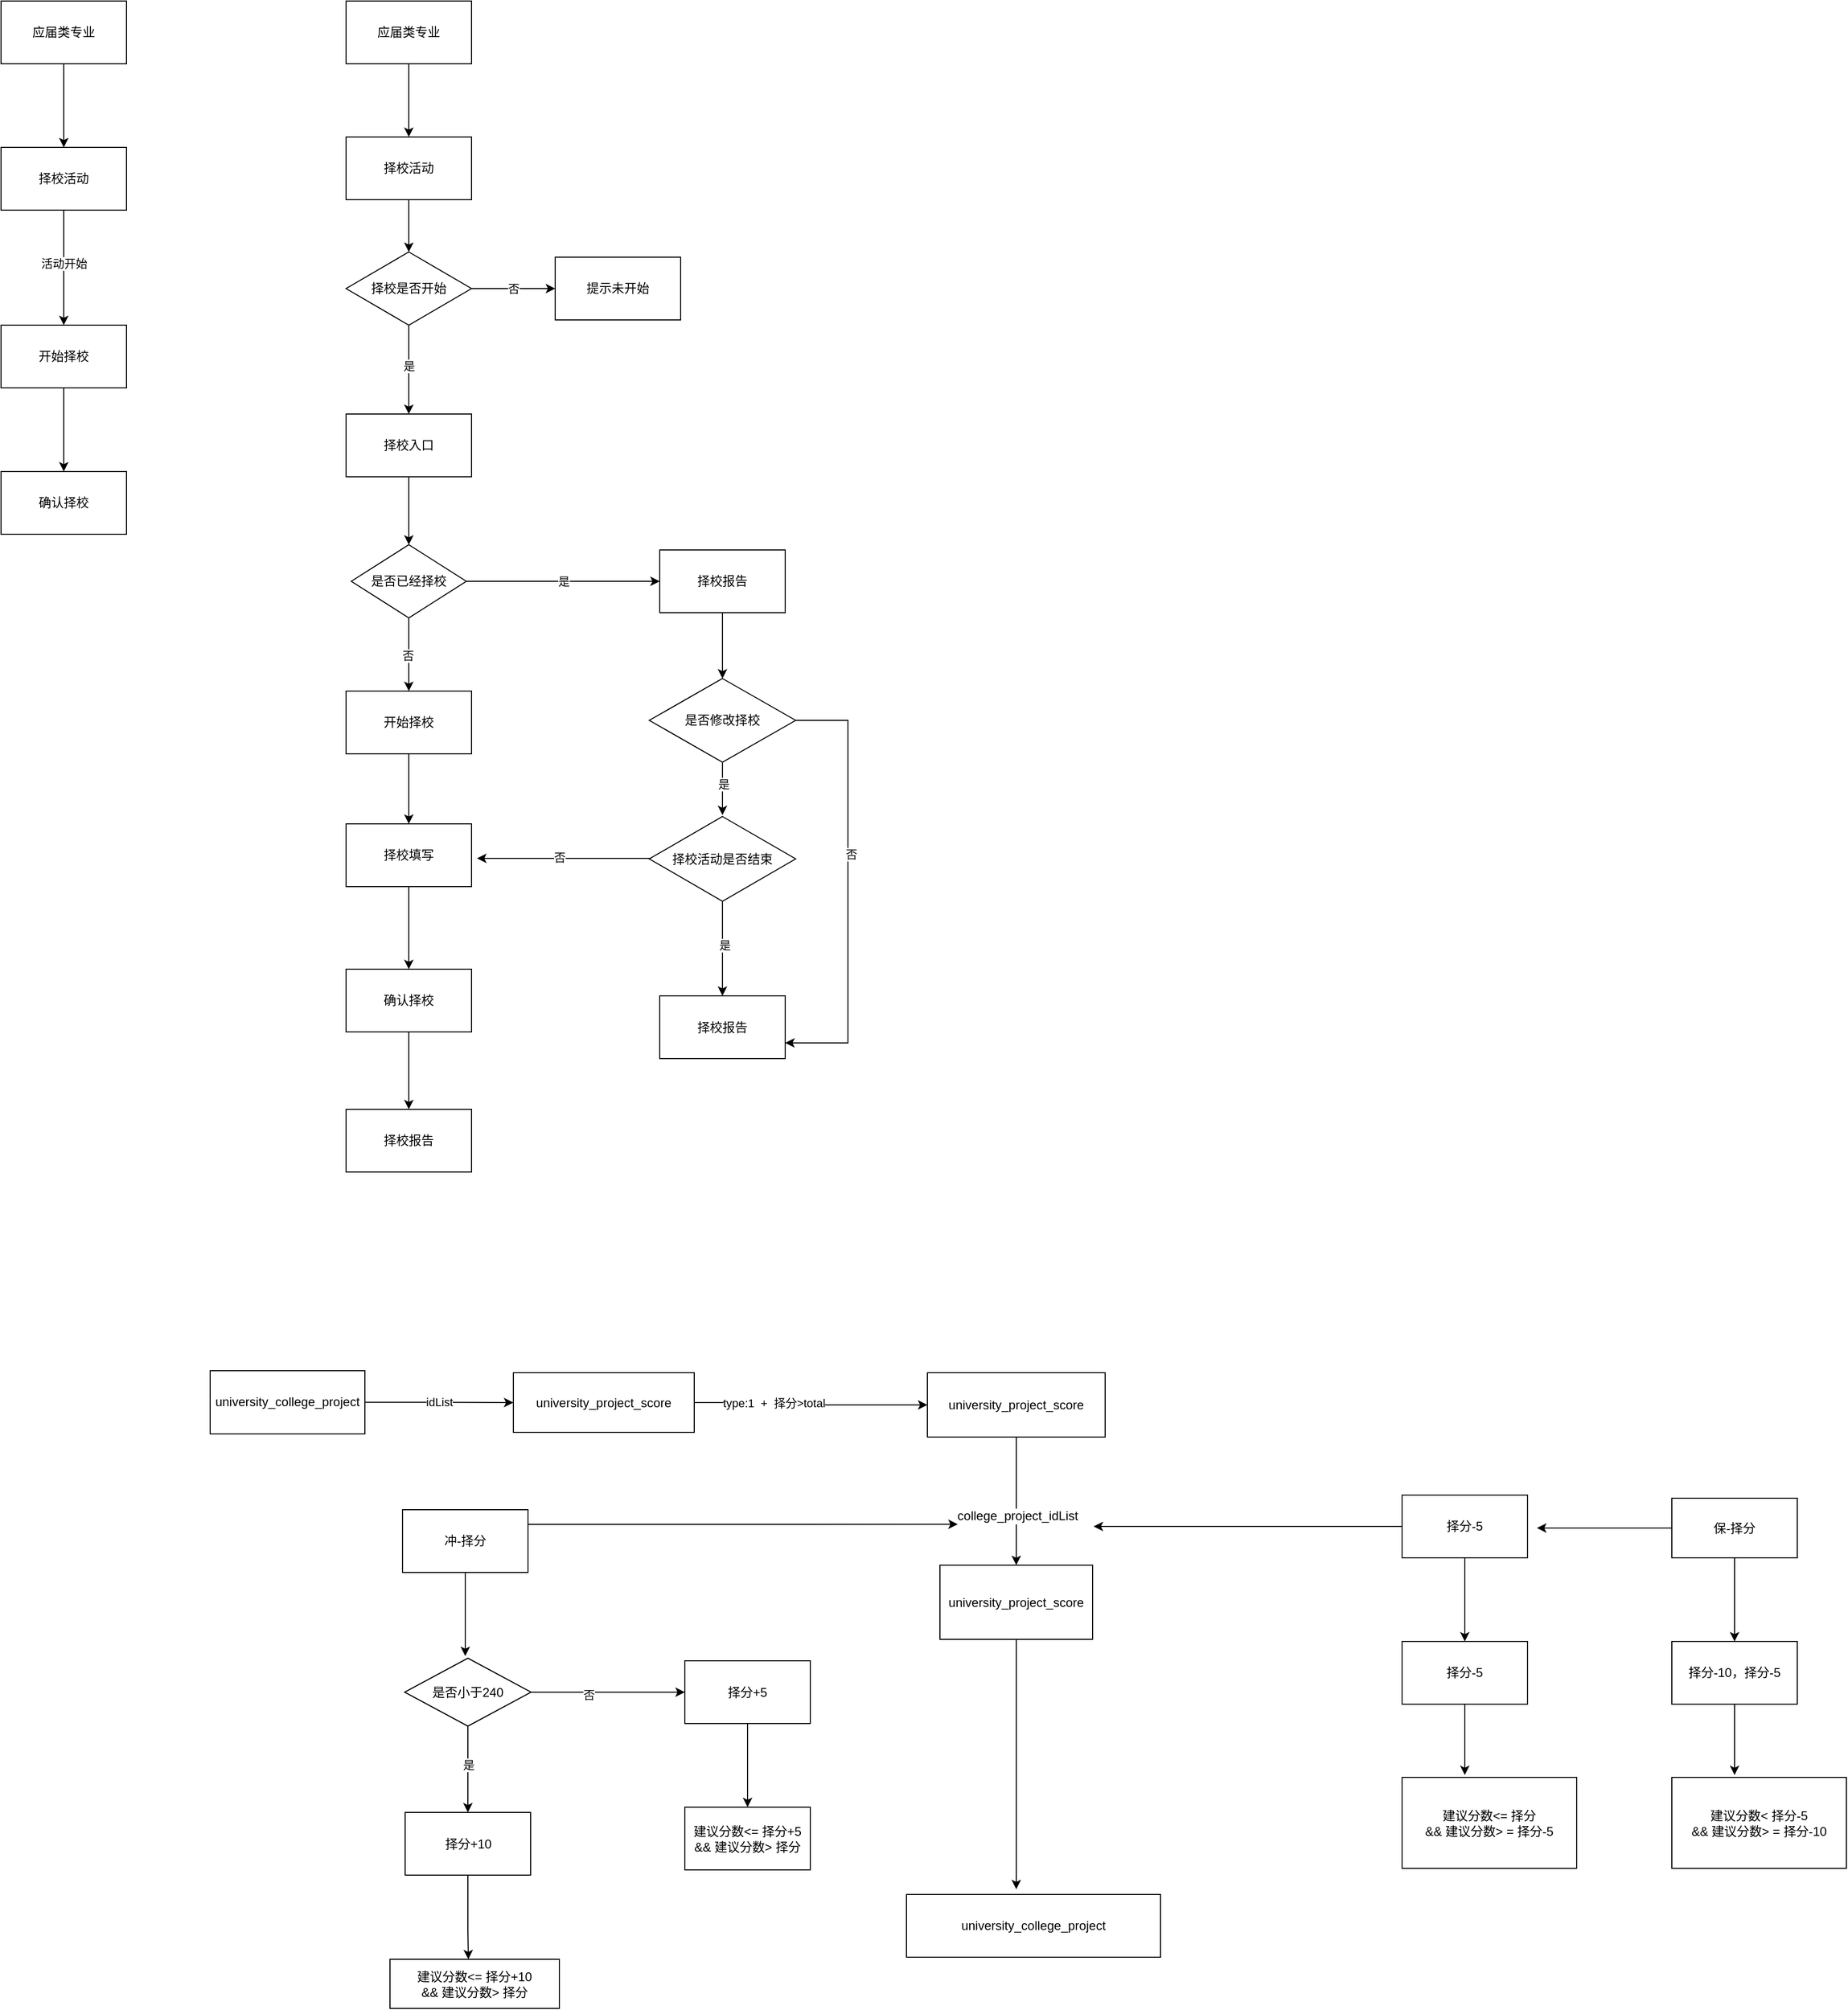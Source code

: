 <mxfile version="24.7.7">
  <diagram name="第 1 页" id="IfR0F0eXtp_YUX7GGGnf">
    <mxGraphModel dx="1647" dy="893" grid="0" gridSize="10" guides="1" tooltips="1" connect="1" arrows="1" fold="1" page="0" pageScale="1" pageWidth="827" pageHeight="1169" math="0" shadow="0">
      <root>
        <mxCell id="0" />
        <mxCell id="1" parent="0" />
        <mxCell id="ESgD27TMCKR_9v-paacK-3" value="" style="edgeStyle=orthogonalEdgeStyle;rounded=0;orthogonalLoop=1;jettySize=auto;html=1;" parent="1" source="ESgD27TMCKR_9v-paacK-1" target="ESgD27TMCKR_9v-paacK-2" edge="1">
          <mxGeometry relative="1" as="geometry" />
        </mxCell>
        <mxCell id="ESgD27TMCKR_9v-paacK-4" value="活动开始" style="edgeLabel;html=1;align=center;verticalAlign=middle;resizable=0;points=[];" parent="ESgD27TMCKR_9v-paacK-3" vertex="1" connectable="0">
          <mxGeometry x="-0.081" relative="1" as="geometry">
            <mxPoint as="offset" />
          </mxGeometry>
        </mxCell>
        <mxCell id="ESgD27TMCKR_9v-paacK-1" value="择校活动" style="rounded=0;whiteSpace=wrap;html=1;" parent="1" vertex="1">
          <mxGeometry x="320" y="240" width="120" height="60" as="geometry" />
        </mxCell>
        <mxCell id="ESgD27TMCKR_9v-paacK-9" value="" style="edgeStyle=orthogonalEdgeStyle;rounded=0;orthogonalLoop=1;jettySize=auto;html=1;" parent="1" source="ESgD27TMCKR_9v-paacK-2" target="ESgD27TMCKR_9v-paacK-8" edge="1">
          <mxGeometry relative="1" as="geometry" />
        </mxCell>
        <mxCell id="ESgD27TMCKR_9v-paacK-2" value="开始择校" style="whiteSpace=wrap;html=1;rounded=0;" parent="1" vertex="1">
          <mxGeometry x="320" y="410" width="120" height="60" as="geometry" />
        </mxCell>
        <mxCell id="ESgD27TMCKR_9v-paacK-7" style="edgeStyle=orthogonalEdgeStyle;rounded=0;orthogonalLoop=1;jettySize=auto;html=1;entryX=0.5;entryY=0;entryDx=0;entryDy=0;" parent="1" source="ESgD27TMCKR_9v-paacK-5" target="ESgD27TMCKR_9v-paacK-1" edge="1">
          <mxGeometry relative="1" as="geometry" />
        </mxCell>
        <mxCell id="ESgD27TMCKR_9v-paacK-5" value="应届类专业" style="rounded=0;whiteSpace=wrap;html=1;" parent="1" vertex="1">
          <mxGeometry x="320" y="100" width="120" height="60" as="geometry" />
        </mxCell>
        <mxCell id="ESgD27TMCKR_9v-paacK-8" value="确认择校" style="whiteSpace=wrap;html=1;rounded=0;" parent="1" vertex="1">
          <mxGeometry x="320" y="550" width="120" height="60" as="geometry" />
        </mxCell>
        <mxCell id="ESgD27TMCKR_9v-paacK-29" style="edgeStyle=orthogonalEdgeStyle;rounded=0;orthogonalLoop=1;jettySize=auto;html=1;entryX=0.5;entryY=0;entryDx=0;entryDy=0;" parent="1" source="ESgD27TMCKR_9v-paacK-10" target="ESgD27TMCKR_9v-paacK-11" edge="1">
          <mxGeometry relative="1" as="geometry" />
        </mxCell>
        <mxCell id="ESgD27TMCKR_9v-paacK-10" value="应届类专业" style="rounded=0;whiteSpace=wrap;html=1;" parent="1" vertex="1">
          <mxGeometry x="650" y="100" width="120" height="60" as="geometry" />
        </mxCell>
        <mxCell id="ESgD27TMCKR_9v-paacK-14" value="" style="edgeStyle=orthogonalEdgeStyle;rounded=0;orthogonalLoop=1;jettySize=auto;html=1;" parent="1" source="ESgD27TMCKR_9v-paacK-11" target="ESgD27TMCKR_9v-paacK-13" edge="1">
          <mxGeometry relative="1" as="geometry" />
        </mxCell>
        <mxCell id="ESgD27TMCKR_9v-paacK-11" value="择校活动" style="rounded=0;whiteSpace=wrap;html=1;" parent="1" vertex="1">
          <mxGeometry x="650" y="230" width="120" height="60" as="geometry" />
        </mxCell>
        <mxCell id="ESgD27TMCKR_9v-paacK-16" value="" style="edgeStyle=orthogonalEdgeStyle;rounded=0;orthogonalLoop=1;jettySize=auto;html=1;" parent="1" source="ESgD27TMCKR_9v-paacK-13" target="ESgD27TMCKR_9v-paacK-15" edge="1">
          <mxGeometry relative="1" as="geometry" />
        </mxCell>
        <mxCell id="ESgD27TMCKR_9v-paacK-17" value="是" style="edgeLabel;html=1;align=center;verticalAlign=middle;resizable=0;points=[];" parent="ESgD27TMCKR_9v-paacK-16" vertex="1" connectable="0">
          <mxGeometry x="-0.077" y="1" relative="1" as="geometry">
            <mxPoint x="-1" as="offset" />
          </mxGeometry>
        </mxCell>
        <mxCell id="ESgD27TMCKR_9v-paacK-19" value="否" style="edgeStyle=orthogonalEdgeStyle;rounded=0;orthogonalLoop=1;jettySize=auto;html=1;" parent="1" source="ESgD27TMCKR_9v-paacK-13" target="ESgD27TMCKR_9v-paacK-18" edge="1">
          <mxGeometry relative="1" as="geometry" />
        </mxCell>
        <mxCell id="ESgD27TMCKR_9v-paacK-13" value="择校是否开始" style="rhombus;whiteSpace=wrap;html=1;rounded=0;" parent="1" vertex="1">
          <mxGeometry x="650" y="340" width="120" height="70" as="geometry" />
        </mxCell>
        <mxCell id="ESgD27TMCKR_9v-paacK-21" value="" style="edgeStyle=orthogonalEdgeStyle;rounded=0;orthogonalLoop=1;jettySize=auto;html=1;" parent="1" source="ESgD27TMCKR_9v-paacK-15" target="ESgD27TMCKR_9v-paacK-20" edge="1">
          <mxGeometry relative="1" as="geometry" />
        </mxCell>
        <mxCell id="ESgD27TMCKR_9v-paacK-15" value="择校入口" style="whiteSpace=wrap;html=1;rounded=0;" parent="1" vertex="1">
          <mxGeometry x="650" y="495" width="120" height="60" as="geometry" />
        </mxCell>
        <mxCell id="ESgD27TMCKR_9v-paacK-18" value="提示未开始" style="whiteSpace=wrap;html=1;rounded=0;" parent="1" vertex="1">
          <mxGeometry x="850" y="345" width="120" height="60" as="geometry" />
        </mxCell>
        <mxCell id="ESgD27TMCKR_9v-paacK-23" value="是" style="edgeStyle=orthogonalEdgeStyle;rounded=0;orthogonalLoop=1;jettySize=auto;html=1;" parent="1" source="ESgD27TMCKR_9v-paacK-20" target="ESgD27TMCKR_9v-paacK-22" edge="1">
          <mxGeometry relative="1" as="geometry" />
        </mxCell>
        <mxCell id="ESgD27TMCKR_9v-paacK-25" value="" style="edgeStyle=orthogonalEdgeStyle;rounded=0;orthogonalLoop=1;jettySize=auto;html=1;" parent="1" source="ESgD27TMCKR_9v-paacK-20" target="ESgD27TMCKR_9v-paacK-24" edge="1">
          <mxGeometry relative="1" as="geometry" />
        </mxCell>
        <mxCell id="ESgD27TMCKR_9v-paacK-26" value="否" style="edgeLabel;html=1;align=center;verticalAlign=middle;resizable=0;points=[];" parent="ESgD27TMCKR_9v-paacK-25" vertex="1" connectable="0">
          <mxGeometry x="0.022" y="-1" relative="1" as="geometry">
            <mxPoint as="offset" />
          </mxGeometry>
        </mxCell>
        <mxCell id="ESgD27TMCKR_9v-paacK-20" value="是否已经择校" style="rhombus;whiteSpace=wrap;html=1;rounded=0;" parent="1" vertex="1">
          <mxGeometry x="655" y="620" width="110" height="70" as="geometry" />
        </mxCell>
        <mxCell id="ESgD27TMCKR_9v-paacK-36" value="" style="edgeStyle=orthogonalEdgeStyle;rounded=0;orthogonalLoop=1;jettySize=auto;html=1;" parent="1" source="ESgD27TMCKR_9v-paacK-22" target="ESgD27TMCKR_9v-paacK-35" edge="1">
          <mxGeometry relative="1" as="geometry" />
        </mxCell>
        <mxCell id="ESgD27TMCKR_9v-paacK-22" value="择校报告" style="whiteSpace=wrap;html=1;rounded=0;" parent="1" vertex="1">
          <mxGeometry x="950" y="625" width="120" height="60" as="geometry" />
        </mxCell>
        <mxCell id="ESgD27TMCKR_9v-paacK-34" style="edgeStyle=orthogonalEdgeStyle;rounded=0;orthogonalLoop=1;jettySize=auto;html=1;entryX=0.5;entryY=0;entryDx=0;entryDy=0;" parent="1" source="ESgD27TMCKR_9v-paacK-24" target="ESgD27TMCKR_9v-paacK-27" edge="1">
          <mxGeometry relative="1" as="geometry">
            <mxPoint x="710" y="870" as="targetPoint" />
          </mxGeometry>
        </mxCell>
        <mxCell id="ESgD27TMCKR_9v-paacK-24" value="开始择校" style="whiteSpace=wrap;html=1;rounded=0;" parent="1" vertex="1">
          <mxGeometry x="650" y="760" width="120" height="60" as="geometry" />
        </mxCell>
        <mxCell id="ESgD27TMCKR_9v-paacK-31" value="" style="edgeStyle=orthogonalEdgeStyle;rounded=0;orthogonalLoop=1;jettySize=auto;html=1;" parent="1" source="ESgD27TMCKR_9v-paacK-27" target="ESgD27TMCKR_9v-paacK-30" edge="1">
          <mxGeometry relative="1" as="geometry" />
        </mxCell>
        <mxCell id="ESgD27TMCKR_9v-paacK-27" value="择校填写" style="whiteSpace=wrap;html=1;rounded=0;" parent="1" vertex="1">
          <mxGeometry x="650" y="887" width="120" height="60" as="geometry" />
        </mxCell>
        <mxCell id="ESgD27TMCKR_9v-paacK-41" value="" style="edgeStyle=orthogonalEdgeStyle;rounded=0;orthogonalLoop=1;jettySize=auto;html=1;" parent="1" source="ESgD27TMCKR_9v-paacK-30" target="ESgD27TMCKR_9v-paacK-40" edge="1">
          <mxGeometry relative="1" as="geometry" />
        </mxCell>
        <mxCell id="ESgD27TMCKR_9v-paacK-30" value="确认择校" style="whiteSpace=wrap;html=1;rounded=0;" parent="1" vertex="1">
          <mxGeometry x="650" y="1026" width="120" height="60" as="geometry" />
        </mxCell>
        <mxCell id="ESgD27TMCKR_9v-paacK-49" style="edgeStyle=orthogonalEdgeStyle;rounded=0;orthogonalLoop=1;jettySize=auto;html=1;" parent="1" source="ESgD27TMCKR_9v-paacK-35" edge="1">
          <mxGeometry relative="1" as="geometry">
            <mxPoint x="1010" y="878.674" as="targetPoint" />
          </mxGeometry>
        </mxCell>
        <mxCell id="ESgD27TMCKR_9v-paacK-52" value="是" style="edgeLabel;html=1;align=center;verticalAlign=middle;resizable=0;points=[];" parent="ESgD27TMCKR_9v-paacK-49" vertex="1" connectable="0">
          <mxGeometry x="-0.192" y="1" relative="1" as="geometry">
            <mxPoint as="offset" />
          </mxGeometry>
        </mxCell>
        <mxCell id="ESgD27TMCKR_9v-paacK-61" style="edgeStyle=orthogonalEdgeStyle;rounded=0;orthogonalLoop=1;jettySize=auto;html=1;entryX=1;entryY=0.75;entryDx=0;entryDy=0;" parent="1" source="ESgD27TMCKR_9v-paacK-35" target="ESgD27TMCKR_9v-paacK-58" edge="1">
          <mxGeometry relative="1" as="geometry">
            <Array as="points">
              <mxPoint x="1130" y="788" />
              <mxPoint x="1130" y="1097" />
            </Array>
          </mxGeometry>
        </mxCell>
        <mxCell id="ESgD27TMCKR_9v-paacK-62" value="否" style="edgeLabel;html=1;align=center;verticalAlign=middle;resizable=0;points=[];" parent="ESgD27TMCKR_9v-paacK-61" vertex="1" connectable="0">
          <mxGeometry x="-0.149" y="3" relative="1" as="geometry">
            <mxPoint as="offset" />
          </mxGeometry>
        </mxCell>
        <mxCell id="ESgD27TMCKR_9v-paacK-35" value="是否修改择校" style="rhombus;whiteSpace=wrap;html=1;rounded=0;" parent="1" vertex="1">
          <mxGeometry x="940" y="748" width="140" height="80" as="geometry" />
        </mxCell>
        <mxCell id="ESgD27TMCKR_9v-paacK-40" value="择校报告" style="whiteSpace=wrap;html=1;rounded=0;" parent="1" vertex="1">
          <mxGeometry x="650" y="1160" width="120" height="60" as="geometry" />
        </mxCell>
        <mxCell id="ESgD27TMCKR_9v-paacK-50" style="edgeStyle=orthogonalEdgeStyle;rounded=0;orthogonalLoop=1;jettySize=auto;html=1;" parent="1" source="ESgD27TMCKR_9v-paacK-48" edge="1">
          <mxGeometry relative="1" as="geometry">
            <mxPoint x="775.226" y="920" as="targetPoint" />
          </mxGeometry>
        </mxCell>
        <mxCell id="ESgD27TMCKR_9v-paacK-51" value="否" style="edgeLabel;html=1;align=center;verticalAlign=middle;resizable=0;points=[];" parent="ESgD27TMCKR_9v-paacK-50" vertex="1" connectable="0">
          <mxGeometry x="0.05" y="-1" relative="1" as="geometry">
            <mxPoint as="offset" />
          </mxGeometry>
        </mxCell>
        <mxCell id="ESgD27TMCKR_9v-paacK-59" value="" style="edgeStyle=orthogonalEdgeStyle;rounded=0;orthogonalLoop=1;jettySize=auto;html=1;" parent="1" source="ESgD27TMCKR_9v-paacK-48" target="ESgD27TMCKR_9v-paacK-58" edge="1">
          <mxGeometry relative="1" as="geometry" />
        </mxCell>
        <mxCell id="ESgD27TMCKR_9v-paacK-60" value="是" style="edgeLabel;html=1;align=center;verticalAlign=middle;resizable=0;points=[];" parent="ESgD27TMCKR_9v-paacK-59" vertex="1" connectable="0">
          <mxGeometry x="-0.072" y="2" relative="1" as="geometry">
            <mxPoint as="offset" />
          </mxGeometry>
        </mxCell>
        <mxCell id="ESgD27TMCKR_9v-paacK-48" value="择校活动是否结束" style="rhombus;whiteSpace=wrap;html=1;rounded=0;" parent="1" vertex="1">
          <mxGeometry x="940" y="880" width="140" height="81" as="geometry" />
        </mxCell>
        <mxCell id="ESgD27TMCKR_9v-paacK-58" value="择校报告" style="whiteSpace=wrap;html=1;rounded=0;" parent="1" vertex="1">
          <mxGeometry x="950" y="1051.5" width="120" height="60" as="geometry" />
        </mxCell>
        <mxCell id="F_RI2bbC2qj9kSmaWtf--4" value="idList" style="edgeStyle=orthogonalEdgeStyle;rounded=0;orthogonalLoop=1;jettySize=auto;html=1;" edge="1" parent="1" source="F_RI2bbC2qj9kSmaWtf--1" target="F_RI2bbC2qj9kSmaWtf--3">
          <mxGeometry relative="1" as="geometry" />
        </mxCell>
        <mxCell id="F_RI2bbC2qj9kSmaWtf--1" value="&lt;span style=&quot;font-size: 12px;&quot;&gt;university_college_project&lt;/span&gt;" style="rounded=0;whiteSpace=wrap;html=1;" vertex="1" parent="1">
          <mxGeometry x="520" y="1410" width="148" height="60.5" as="geometry" />
        </mxCell>
        <mxCell id="F_RI2bbC2qj9kSmaWtf--6" value="" style="edgeStyle=orthogonalEdgeStyle;rounded=0;orthogonalLoop=1;jettySize=auto;html=1;" edge="1" parent="1" source="F_RI2bbC2qj9kSmaWtf--3" target="F_RI2bbC2qj9kSmaWtf--5">
          <mxGeometry relative="1" as="geometry" />
        </mxCell>
        <mxCell id="F_RI2bbC2qj9kSmaWtf--7" value="type:1&amp;nbsp; +&amp;nbsp; 择分&amp;gt;total" style="edgeLabel;html=1;align=center;verticalAlign=middle;resizable=0;points=[];" vertex="1" connectable="0" parent="F_RI2bbC2qj9kSmaWtf--6">
          <mxGeometry x="-0.46" relative="1" as="geometry">
            <mxPoint x="15" as="offset" />
          </mxGeometry>
        </mxCell>
        <mxCell id="F_RI2bbC2qj9kSmaWtf--3" value="university_project_score" style="whiteSpace=wrap;html=1;rounded=0;" vertex="1" parent="1">
          <mxGeometry x="810" y="1412" width="173" height="57" as="geometry" />
        </mxCell>
        <mxCell id="F_RI2bbC2qj9kSmaWtf--9" value="" style="edgeStyle=orthogonalEdgeStyle;rounded=0;orthogonalLoop=1;jettySize=auto;html=1;" edge="1" parent="1" source="F_RI2bbC2qj9kSmaWtf--5" target="F_RI2bbC2qj9kSmaWtf--8">
          <mxGeometry relative="1" as="geometry" />
        </mxCell>
        <mxCell id="F_RI2bbC2qj9kSmaWtf--10" value="&lt;span style=&quot;font-size: 12px; text-wrap: wrap;&quot;&gt;college_project_idList&lt;/span&gt;" style="edgeLabel;html=1;align=center;verticalAlign=middle;resizable=0;points=[];" vertex="1" connectable="0" parent="F_RI2bbC2qj9kSmaWtf--9">
          <mxGeometry x="0.236" y="1" relative="1" as="geometry">
            <mxPoint as="offset" />
          </mxGeometry>
        </mxCell>
        <mxCell id="F_RI2bbC2qj9kSmaWtf--5" value="university_project_score" style="whiteSpace=wrap;html=1;rounded=0;" vertex="1" parent="1">
          <mxGeometry x="1206" y="1412" width="170" height="61.5" as="geometry" />
        </mxCell>
        <mxCell id="F_RI2bbC2qj9kSmaWtf--61" style="edgeStyle=orthogonalEdgeStyle;rounded=0;orthogonalLoop=1;jettySize=auto;html=1;" edge="1" parent="1" source="F_RI2bbC2qj9kSmaWtf--8">
          <mxGeometry relative="1" as="geometry">
            <mxPoint x="1291" y="1906" as="targetPoint" />
          </mxGeometry>
        </mxCell>
        <mxCell id="F_RI2bbC2qj9kSmaWtf--8" value="&lt;span style=&quot;font-size: 12px;&quot;&gt;university_project_score&lt;/span&gt;" style="whiteSpace=wrap;html=1;rounded=0;" vertex="1" parent="1">
          <mxGeometry x="1218" y="1596" width="146" height="71" as="geometry" />
        </mxCell>
        <mxCell id="F_RI2bbC2qj9kSmaWtf--13" value="" style="edgeStyle=orthogonalEdgeStyle;rounded=0;orthogonalLoop=1;jettySize=auto;html=1;" edge="1" parent="1" source="F_RI2bbC2qj9kSmaWtf--11">
          <mxGeometry relative="1" as="geometry">
            <mxPoint x="764" y="1683" as="targetPoint" />
          </mxGeometry>
        </mxCell>
        <mxCell id="F_RI2bbC2qj9kSmaWtf--54" style="edgeStyle=orthogonalEdgeStyle;rounded=0;orthogonalLoop=1;jettySize=auto;html=1;" edge="1" parent="1" source="F_RI2bbC2qj9kSmaWtf--11">
          <mxGeometry relative="1" as="geometry">
            <mxPoint x="1235.003" y="1556.903" as="targetPoint" />
            <Array as="points">
              <mxPoint x="928" y="1557" />
              <mxPoint x="928" y="1557" />
            </Array>
          </mxGeometry>
        </mxCell>
        <mxCell id="F_RI2bbC2qj9kSmaWtf--11" value="冲-择分" style="whiteSpace=wrap;html=1;" vertex="1" parent="1">
          <mxGeometry x="704" y="1543" width="120" height="60" as="geometry" />
        </mxCell>
        <mxCell id="F_RI2bbC2qj9kSmaWtf--17" value="" style="edgeStyle=orthogonalEdgeStyle;rounded=0;orthogonalLoop=1;jettySize=auto;html=1;" edge="1" parent="1" source="F_RI2bbC2qj9kSmaWtf--15" target="F_RI2bbC2qj9kSmaWtf--16">
          <mxGeometry relative="1" as="geometry" />
        </mxCell>
        <mxCell id="F_RI2bbC2qj9kSmaWtf--18" value="是" style="edgeLabel;html=1;align=center;verticalAlign=middle;resizable=0;points=[];" vertex="1" connectable="0" parent="F_RI2bbC2qj9kSmaWtf--17">
          <mxGeometry x="-0.116" relative="1" as="geometry">
            <mxPoint as="offset" />
          </mxGeometry>
        </mxCell>
        <mxCell id="F_RI2bbC2qj9kSmaWtf--22" value="" style="edgeStyle=orthogonalEdgeStyle;rounded=0;orthogonalLoop=1;jettySize=auto;html=1;" edge="1" parent="1" source="F_RI2bbC2qj9kSmaWtf--15" target="F_RI2bbC2qj9kSmaWtf--21">
          <mxGeometry relative="1" as="geometry" />
        </mxCell>
        <mxCell id="F_RI2bbC2qj9kSmaWtf--23" value="否" style="edgeLabel;html=1;align=center;verticalAlign=middle;resizable=0;points=[];" vertex="1" connectable="0" parent="F_RI2bbC2qj9kSmaWtf--22">
          <mxGeometry x="-0.259" y="-2" relative="1" as="geometry">
            <mxPoint as="offset" />
          </mxGeometry>
        </mxCell>
        <mxCell id="F_RI2bbC2qj9kSmaWtf--15" value="是否小于240" style="rhombus;whiteSpace=wrap;html=1;" vertex="1" parent="1">
          <mxGeometry x="706" y="1685" width="121" height="65" as="geometry" />
        </mxCell>
        <mxCell id="F_RI2bbC2qj9kSmaWtf--20" value="" style="edgeStyle=orthogonalEdgeStyle;rounded=0;orthogonalLoop=1;jettySize=auto;html=1;" edge="1" parent="1" source="F_RI2bbC2qj9kSmaWtf--16" target="F_RI2bbC2qj9kSmaWtf--19">
          <mxGeometry relative="1" as="geometry">
            <Array as="points">
              <mxPoint x="767" y="1946" />
              <mxPoint x="767" y="1946" />
            </Array>
          </mxGeometry>
        </mxCell>
        <mxCell id="F_RI2bbC2qj9kSmaWtf--16" value="择分+10" style="whiteSpace=wrap;html=1;" vertex="1" parent="1">
          <mxGeometry x="706.5" y="1832.5" width="120" height="60" as="geometry" />
        </mxCell>
        <mxCell id="F_RI2bbC2qj9kSmaWtf--19" value="建议分数&amp;lt;= 择分+10&lt;br&gt;&amp;amp;&amp;amp; 建议分数&amp;gt; 择分" style="whiteSpace=wrap;html=1;" vertex="1" parent="1">
          <mxGeometry x="692" y="1973" width="162" height="47" as="geometry" />
        </mxCell>
        <mxCell id="F_RI2bbC2qj9kSmaWtf--25" value="" style="edgeStyle=orthogonalEdgeStyle;rounded=0;orthogonalLoop=1;jettySize=auto;html=1;" edge="1" parent="1" source="F_RI2bbC2qj9kSmaWtf--21" target="F_RI2bbC2qj9kSmaWtf--24">
          <mxGeometry relative="1" as="geometry" />
        </mxCell>
        <mxCell id="F_RI2bbC2qj9kSmaWtf--21" value="择分+5" style="whiteSpace=wrap;html=1;" vertex="1" parent="1">
          <mxGeometry x="974" y="1687.5" width="120" height="60" as="geometry" />
        </mxCell>
        <mxCell id="F_RI2bbC2qj9kSmaWtf--24" value="建议分数&amp;lt;= 择分+5&lt;br&gt;&amp;amp;&amp;amp; 建议分数&amp;gt; 择分" style="whiteSpace=wrap;html=1;" vertex="1" parent="1">
          <mxGeometry x="974" y="1827.5" width="120" height="60" as="geometry" />
        </mxCell>
        <mxCell id="F_RI2bbC2qj9kSmaWtf--26" value="" style="edgeStyle=orthogonalEdgeStyle;rounded=0;orthogonalLoop=1;jettySize=auto;html=1;" edge="1" parent="1" source="F_RI2bbC2qj9kSmaWtf--27">
          <mxGeometry relative="1" as="geometry">
            <mxPoint x="1720" y="1669" as="targetPoint" />
          </mxGeometry>
        </mxCell>
        <mxCell id="F_RI2bbC2qj9kSmaWtf--59" style="edgeStyle=orthogonalEdgeStyle;rounded=0;orthogonalLoop=1;jettySize=auto;html=1;" edge="1" parent="1" source="F_RI2bbC2qj9kSmaWtf--27">
          <mxGeometry relative="1" as="geometry">
            <mxPoint x="1365.003" y="1559" as="targetPoint" />
          </mxGeometry>
        </mxCell>
        <mxCell id="F_RI2bbC2qj9kSmaWtf--27" value="&lt;meta charset=&quot;utf-8&quot;&gt;&lt;span style=&quot;color: rgb(0, 0, 0); font-family: Helvetica; font-size: 12px; font-style: normal; font-variant-ligatures: normal; font-variant-caps: normal; font-weight: 400; letter-spacing: normal; orphans: 2; text-align: center; text-indent: 0px; text-transform: none; widows: 2; word-spacing: 0px; -webkit-text-stroke-width: 0px; white-space: normal; background-color: rgb(255, 255, 255); text-decoration-thickness: initial; text-decoration-style: initial; text-decoration-color: initial; display: inline !important; float: none;&quot;&gt;择分-5&lt;/span&gt;" style="whiteSpace=wrap;html=1;" vertex="1" parent="1">
          <mxGeometry x="1660" y="1529" width="120" height="60" as="geometry" />
        </mxCell>
        <mxCell id="F_RI2bbC2qj9kSmaWtf--35" value="建议分数&amp;lt;= 择分&lt;br&gt;&amp;amp;&amp;amp; 建议分数&amp;gt; = 择分-5" style="whiteSpace=wrap;html=1;" vertex="1" parent="1">
          <mxGeometry x="1660" y="1799" width="167" height="87" as="geometry" />
        </mxCell>
        <mxCell id="F_RI2bbC2qj9kSmaWtf--42" style="edgeStyle=orthogonalEdgeStyle;rounded=0;orthogonalLoop=1;jettySize=auto;html=1;" edge="1" parent="1" source="F_RI2bbC2qj9kSmaWtf--41">
          <mxGeometry relative="1" as="geometry">
            <mxPoint x="1720" y="1796.792" as="targetPoint" />
          </mxGeometry>
        </mxCell>
        <mxCell id="F_RI2bbC2qj9kSmaWtf--41" value="择分-5" style="rounded=0;whiteSpace=wrap;html=1;" vertex="1" parent="1">
          <mxGeometry x="1660" y="1669" width="120" height="60" as="geometry" />
        </mxCell>
        <mxCell id="F_RI2bbC2qj9kSmaWtf--43" value="" style="edgeStyle=orthogonalEdgeStyle;rounded=0;orthogonalLoop=1;jettySize=auto;html=1;" edge="1" parent="1" source="F_RI2bbC2qj9kSmaWtf--44">
          <mxGeometry relative="1" as="geometry">
            <mxPoint x="1978" y="1669" as="targetPoint" />
          </mxGeometry>
        </mxCell>
        <mxCell id="F_RI2bbC2qj9kSmaWtf--60" style="edgeStyle=orthogonalEdgeStyle;rounded=0;orthogonalLoop=1;jettySize=auto;html=1;" edge="1" parent="1" source="F_RI2bbC2qj9kSmaWtf--44">
          <mxGeometry relative="1" as="geometry">
            <mxPoint x="1789.003" y="1560.5" as="targetPoint" />
          </mxGeometry>
        </mxCell>
        <mxCell id="F_RI2bbC2qj9kSmaWtf--44" value="保-择分" style="whiteSpace=wrap;html=1;" vertex="1" parent="1">
          <mxGeometry x="1918" y="1532" width="120" height="57" as="geometry" />
        </mxCell>
        <mxCell id="F_RI2bbC2qj9kSmaWtf--45" value="建议分数&amp;lt; 择分-5&lt;br&gt;&amp;amp;&amp;amp; 建议分数&amp;gt; = 择分-10" style="whiteSpace=wrap;html=1;" vertex="1" parent="1">
          <mxGeometry x="1918" y="1799" width="167" height="87" as="geometry" />
        </mxCell>
        <mxCell id="F_RI2bbC2qj9kSmaWtf--46" style="edgeStyle=orthogonalEdgeStyle;rounded=0;orthogonalLoop=1;jettySize=auto;html=1;" edge="1" parent="1" source="F_RI2bbC2qj9kSmaWtf--47">
          <mxGeometry relative="1" as="geometry">
            <mxPoint x="1978" y="1796.792" as="targetPoint" />
          </mxGeometry>
        </mxCell>
        <mxCell id="F_RI2bbC2qj9kSmaWtf--47" value="择分-10，择分-5" style="rounded=0;whiteSpace=wrap;html=1;" vertex="1" parent="1">
          <mxGeometry x="1918" y="1669" width="120" height="60" as="geometry" />
        </mxCell>
        <mxCell id="F_RI2bbC2qj9kSmaWtf--64" value="&lt;span style=&quot;font-size: 12px;&quot;&gt;university_college_project&lt;/span&gt;" style="rounded=0;whiteSpace=wrap;html=1;" vertex="1" parent="1">
          <mxGeometry x="1186" y="1911" width="243" height="60" as="geometry" />
        </mxCell>
      </root>
    </mxGraphModel>
  </diagram>
</mxfile>
